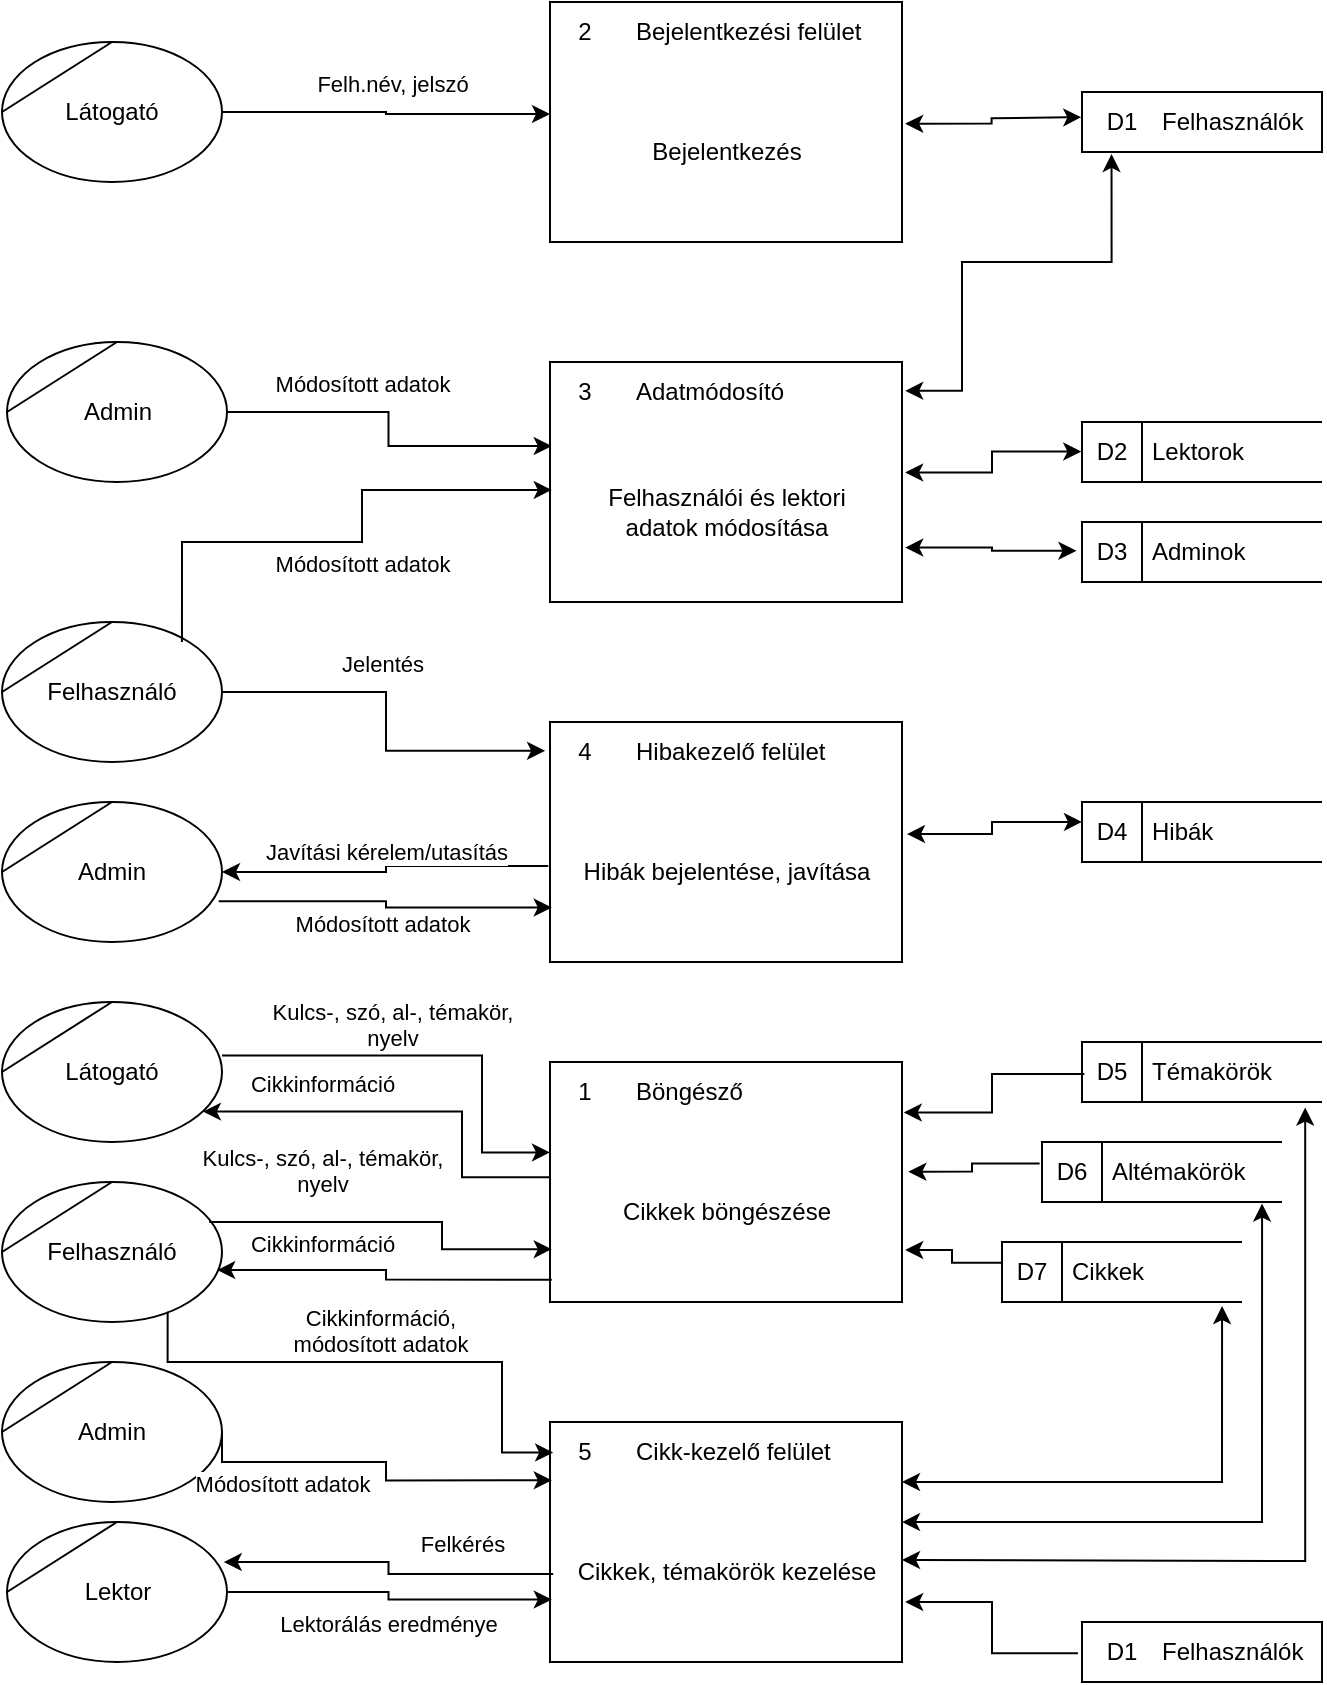 <mxfile version="20.8.20" type="device"><diagram name="Page-1" id="jzvVOoYqFO0g2pfNJ2Cv"><mxGraphModel dx="1050" dy="569" grid="1" gridSize="10" guides="1" tooltips="1" connect="1" arrows="1" fold="1" page="1" pageScale="1" pageWidth="827" pageHeight="1169" math="0" shadow="0"><root><mxCell id="0"/><mxCell id="1" parent="0"/><mxCell id="0xVu2F42CmtTnbVJ7FAn-28" value="Bejelentkezés" style="html=1;dashed=0;whitespace=wrap;shape=mxgraph.dfd.process;align=center;container=1;collapsible=0;spacingTop=30;" parent="1" vertex="1"><mxGeometry x="334" y="40" width="176" height="120" as="geometry"/></mxCell><mxCell id="0xVu2F42CmtTnbVJ7FAn-29" value="2" style="text;html=1;strokeColor=none;fillColor=none;align=center;verticalAlign=middle;whiteSpace=wrap;rounded=0;movable=0;resizable=0;rotatable=0;cloneable=0;deletable=0;connectable=0;allowArrows=0;pointerEvents=1;" parent="0xVu2F42CmtTnbVJ7FAn-28" vertex="1"><mxGeometry width="35" height="30" as="geometry"/></mxCell><mxCell id="0xVu2F42CmtTnbVJ7FAn-30" value="Bejelentkezési felület" style="text;html=1;strokeColor=none;fillColor=none;align=left;verticalAlign=middle;whiteSpace=wrap;rounded=0;movable=0;resizable=0;connectable=0;allowArrows=0;rotatable=0;cloneable=0;deletable=0;spacingLeft=6;autosize=1;resizeWidth=0;" parent="0xVu2F42CmtTnbVJ7FAn-28" vertex="1"><mxGeometry x="35" width="140" height="30" as="geometry"/></mxCell><mxCell id="0xVu2F42CmtTnbVJ7FAn-31" value="Felh.név, jelszó" style="endArrow=classic;html=1;rounded=0;verticalAlign=bottom;edgeStyle=orthogonalEdgeStyle;exitX=1;exitY=0.5;exitDx=0;exitDy=0;entryX=0;entryY=0.467;entryDx=0;entryDy=0;entryPerimeter=0;" parent="1" source="0xVu2F42CmtTnbVJ7FAn-78" target="0xVu2F42CmtTnbVJ7FAn-28" edge="1"><mxGeometry x="0.054" y="6" width="50" height="50" relative="1" as="geometry"><mxPoint x="200" y="89.5" as="sourcePoint"/><mxPoint x="320" y="89.5" as="targetPoint"/><mxPoint x="-1" as="offset"/></mxGeometry></mxCell><mxCell id="0xVu2F42CmtTnbVJ7FAn-32" value="Kulcs-, szó, al-, témakör, &lt;br&gt;nyelv" style="endArrow=classic;html=1;rounded=0;verticalAlign=bottom;edgeStyle=orthogonalEdgeStyle;entryX=0;entryY=0.377;entryDx=0;entryDy=0;entryPerimeter=0;exitX=1;exitY=0.383;exitDx=0;exitDy=0;exitPerimeter=0;" parent="1" source="0xVu2F42CmtTnbVJ7FAn-64" target="0xVu2F42CmtTnbVJ7FAn-61" edge="1"><mxGeometry x="-0.228" y="-3" width="50" height="50" relative="1" as="geometry"><mxPoint x="190" y="584.5" as="sourcePoint"/><mxPoint x="310" y="584.5" as="targetPoint"/><Array as="points"><mxPoint x="300" y="567"/><mxPoint x="300" y="615"/></Array><mxPoint x="3" y="-3" as="offset"/></mxGeometry></mxCell><mxCell id="0xVu2F42CmtTnbVJ7FAn-33" value="Cikkinformáció" style="endArrow=classic;html=1;rounded=0;verticalAlign=bottom;entryX=0.913;entryY=0.783;entryDx=0;entryDy=0;edgeStyle=orthogonalEdgeStyle;exitX=0.005;exitY=0.48;exitDx=0;exitDy=0;exitPerimeter=0;entryPerimeter=0;" parent="1" source="0xVu2F42CmtTnbVJ7FAn-61" target="0xVu2F42CmtTnbVJ7FAn-64" edge="1"><mxGeometry x="0.425" y="-5" width="50" height="50" relative="1" as="geometry"><mxPoint x="320" y="660" as="sourcePoint"/><mxPoint x="200" y="660" as="targetPoint"/><Array as="points"><mxPoint x="290" y="628"/><mxPoint x="290" y="595"/></Array><mxPoint as="offset"/></mxGeometry></mxCell><mxCell id="0xVu2F42CmtTnbVJ7FAn-43" value="Módosított adatok" style="endArrow=classic;html=1;rounded=0;verticalAlign=bottom;edgeStyle=orthogonalEdgeStyle;exitX=1;exitY=0.5;exitDx=0;exitDy=0;entryX=0.005;entryY=0.35;entryDx=0;entryDy=0;entryPerimeter=0;" parent="1" source="0xVu2F42CmtTnbVJ7FAn-93" target="0xVu2F42CmtTnbVJ7FAn-85" edge="1"><mxGeometry x="-0.247" y="5" width="50" height="50" relative="1" as="geometry"><mxPoint x="200" y="259.5" as="sourcePoint"/><mxPoint x="320" y="259.5" as="targetPoint"/><mxPoint as="offset"/></mxGeometry></mxCell><mxCell id="0xVu2F42CmtTnbVJ7FAn-44" value="Hibák bejelentése, javítása" style="html=1;dashed=0;whitespace=wrap;shape=mxgraph.dfd.process;align=center;container=1;collapsible=0;spacingTop=30;" parent="1" vertex="1"><mxGeometry x="334" y="400" width="176" height="120" as="geometry"/></mxCell><mxCell id="0xVu2F42CmtTnbVJ7FAn-45" value="4" style="text;html=1;strokeColor=none;fillColor=none;align=center;verticalAlign=middle;whiteSpace=wrap;rounded=0;movable=0;resizable=0;rotatable=0;cloneable=0;deletable=0;connectable=0;allowArrows=0;pointerEvents=1;" parent="0xVu2F42CmtTnbVJ7FAn-44" vertex="1"><mxGeometry width="35" height="30" as="geometry"/></mxCell><mxCell id="0xVu2F42CmtTnbVJ7FAn-46" value="Hibakezelő felület" style="text;html=1;strokeColor=none;fillColor=none;align=left;verticalAlign=middle;whiteSpace=wrap;rounded=0;movable=0;resizable=0;connectable=0;allowArrows=0;rotatable=0;cloneable=0;deletable=0;spacingLeft=6;autosize=1;resizeWidth=0;" parent="0xVu2F42CmtTnbVJ7FAn-44" vertex="1"><mxGeometry x="35" width="120" height="30" as="geometry"/></mxCell><mxCell id="0xVu2F42CmtTnbVJ7FAn-50" value="Cikkek, témakörök kezelése" style="html=1;dashed=0;whitespace=wrap;shape=mxgraph.dfd.process;align=center;container=1;collapsible=0;spacingTop=30;" parent="1" vertex="1"><mxGeometry x="334" y="750" width="176" height="120" as="geometry"/></mxCell><mxCell id="0xVu2F42CmtTnbVJ7FAn-51" value="5" style="text;html=1;strokeColor=none;fillColor=none;align=center;verticalAlign=middle;whiteSpace=wrap;rounded=0;movable=0;resizable=0;rotatable=0;cloneable=0;deletable=0;connectable=0;allowArrows=0;pointerEvents=1;" parent="0xVu2F42CmtTnbVJ7FAn-50" vertex="1"><mxGeometry width="35" height="30" as="geometry"/></mxCell><mxCell id="0xVu2F42CmtTnbVJ7FAn-52" value="Cikk-kezelő felület" style="text;html=1;strokeColor=none;fillColor=none;align=left;verticalAlign=middle;whiteSpace=wrap;rounded=0;movable=0;resizable=0;connectable=0;allowArrows=0;rotatable=0;cloneable=0;deletable=0;spacingLeft=6;autosize=1;resizeWidth=0;" parent="0xVu2F42CmtTnbVJ7FAn-50" vertex="1"><mxGeometry x="35" width="120" height="30" as="geometry"/></mxCell><mxCell id="0xVu2F42CmtTnbVJ7FAn-53" value="Jelentés" style="endArrow=classic;html=1;rounded=0;verticalAlign=bottom;exitX=1;exitY=0.5;exitDx=0;exitDy=0;edgeStyle=orthogonalEdgeStyle;entryX=-0.014;entryY=0.12;entryDx=0;entryDy=0;entryPerimeter=0;" parent="1" source="0xVu2F42CmtTnbVJ7FAn-100" target="0xVu2F42CmtTnbVJ7FAn-44" edge="1"><mxGeometry x="-0.162" y="5" width="50" height="50" relative="1" as="geometry"><mxPoint x="190" y="414.5" as="sourcePoint"/><mxPoint x="310" y="414.5" as="targetPoint"/><mxPoint as="offset"/></mxGeometry></mxCell><mxCell id="0xVu2F42CmtTnbVJ7FAn-57" value="Lektorálás eredménye" style="endArrow=classic;html=1;rounded=0;verticalAlign=bottom;edgeStyle=orthogonalEdgeStyle;entryX=0.005;entryY=0.74;entryDx=0;entryDy=0;entryPerimeter=0;exitX=1;exitY=0.5;exitDx=0;exitDy=0;" parent="1" target="0xVu2F42CmtTnbVJ7FAn-50" edge="1" source="0xVu2F42CmtTnbVJ7FAn-126"><mxGeometry x="0.018" y="-21" width="50" height="50" relative="1" as="geometry"><mxPoint x="170.775" y="804.8" as="sourcePoint"/><mxPoint x="310" y="860" as="targetPoint"/><mxPoint as="offset"/></mxGeometry></mxCell><mxCell id="0xVu2F42CmtTnbVJ7FAn-58" value="Felkérés" style="endArrow=classic;html=1;rounded=0;verticalAlign=bottom;entryX=0.985;entryY=0.286;entryDx=0;entryDy=0;exitX=0.009;exitY=0.633;exitDx=0;exitDy=0;exitPerimeter=0;edgeStyle=orthogonalEdgeStyle;entryPerimeter=0;" parent="1" source="0xVu2F42CmtTnbVJ7FAn-50" edge="1" target="0xVu2F42CmtTnbVJ7FAn-126"><mxGeometry x="-0.466" y="-6" width="50" height="50" relative="1" as="geometry"><mxPoint x="310" y="824.5" as="sourcePoint"/><mxPoint x="172.5" y="795" as="targetPoint"/><mxPoint as="offset"/></mxGeometry></mxCell><mxCell id="0xVu2F42CmtTnbVJ7FAn-61" value="Cikkek böngészése" style="html=1;dashed=0;whitespace=wrap;shape=mxgraph.dfd.process2;align=center;container=1;collapsible=0;spacingTop=30;" parent="1" vertex="1"><mxGeometry x="334" y="570" width="176" height="120" as="geometry"/></mxCell><mxCell id="0xVu2F42CmtTnbVJ7FAn-62" value="1" style="text;html=1;strokeColor=none;fillColor=none;align=center;verticalAlign=middle;whiteSpace=wrap;rounded=0;connectable=0;allowArrows=0;editable=1;movable=0;resizable=0;rotatable=0;deletable=0;locked=0;cloneable=0;" parent="0xVu2F42CmtTnbVJ7FAn-61" vertex="1"><mxGeometry width="35" height="30" as="geometry"/></mxCell><mxCell id="0xVu2F42CmtTnbVJ7FAn-63" value="Böngésző&amp;nbsp;" style="text;strokeColor=none;fillColor=none;align=left;verticalAlign=middle;whiteSpace=wrap;rounded=0;autosize=1;connectable=0;allowArrows=0;movable=0;resizable=0;rotatable=0;deletable=0;cloneable=0;spacingLeft=6;fontStyle=0;html=1;" parent="0xVu2F42CmtTnbVJ7FAn-61" vertex="1"><mxGeometry x="35" width="80" height="30" as="geometry"/></mxCell><mxCell id="0xVu2F42CmtTnbVJ7FAn-64" value="Látogató" style="shape=stencil(tZRtjoMgEIZPw98GJR6gYXfvQe10nZQCAbYft99RNKlW7GajiTGZeeXhnZGBCRka5YCVvGHig5VlwTm9Kb5NYhUc1DElr8qjOmhISojenuGGx9gz0DTgMbaq+GR8T9+0j5C1NYYgaE0YKU86wRQaWsvvCdZv/xhFjvgXiOB7kynLyq+/Y3fVNuBiI79j7OB+db/rgceOi61+3Grg4v9YISmTO9xCHlR9/vb2xxxnzYDW6AK8OfLTeZzO66ynzM5CnqyHBUsn1DqN9UITnWoH/kUY5Iu9PtVUzRY1jx4IGk22K9UioSs+44+uvFxl3bKX1nTZdE12iV8=);whiteSpace=wrap;html=1;" parent="1" vertex="1"><mxGeometry x="60" y="540" width="110" height="70" as="geometry"/></mxCell><mxCell id="0xVu2F42CmtTnbVJ7FAn-65" value="Felhasználó" style="shape=stencil(tZRtjoMgEIZPw98GJR6gYXfvQe10nZQCAbYft99RNKlW7GajiTGZeeXhnZGBCRka5YCVvGHig5VlwTm9Kb5NYhUc1DElr8qjOmhISojenuGGx9gz0DTgMbaq+GR8T9+0j5C1NYYgaE0YKU86wRQaWsvvCdZv/xhFjvgXiOB7kynLyq+/Y3fVNuBiI79j7OB+db/rgceOi61+3Grg4v9YISmTO9xCHlR9/vb2xxxnzYDW6AK8OfLTeZzO66ynzM5CnqyHBUsn1DqN9UITnWoH/kUY5Iu9PtVUzRY1jx4IGk22K9UioSs+44+uvFxl3bKX1nTZdE12iV8=);whiteSpace=wrap;html=1;" parent="1" vertex="1"><mxGeometry x="60" y="630" width="110" height="70" as="geometry"/></mxCell><mxCell id="0xVu2F42CmtTnbVJ7FAn-78" value="Látogató" style="shape=stencil(tZRtjoMgEIZPw98GJR6gYXfvQe10nZQCAbYft99RNKlW7GajiTGZeeXhnZGBCRka5YCVvGHig5VlwTm9Kb5NYhUc1DElr8qjOmhISojenuGGx9gz0DTgMbaq+GR8T9+0j5C1NYYgaE0YKU86wRQaWsvvCdZv/xhFjvgXiOB7kynLyq+/Y3fVNuBiI79j7OB+db/rgceOi61+3Grg4v9YISmTO9xCHlR9/vb2xxxnzYDW6AK8OfLTeZzO66ynzM5CnqyHBUsn1DqN9UITnWoH/kUY5Iu9PtVUzRY1jx4IGk22K9UioSs+44+uvFxl3bKX1nTZdE12iV8=);whiteSpace=wrap;html=1;" parent="1" vertex="1"><mxGeometry x="60" y="60" width="110" height="70" as="geometry"/></mxCell><mxCell id="0xVu2F42CmtTnbVJ7FAn-85" value="Felhasználói és lektori&lt;br style=&quot;border-color: var(--border-color);&quot;&gt;adatok módosítása" style="html=1;dashed=0;whitespace=wrap;shape=mxgraph.dfd.process2;align=center;container=1;collapsible=0;spacingTop=30;" parent="1" vertex="1"><mxGeometry x="334" y="220" width="176" height="120" as="geometry"/></mxCell><mxCell id="0xVu2F42CmtTnbVJ7FAn-86" value="3" style="text;html=1;strokeColor=none;fillColor=none;align=center;verticalAlign=middle;whiteSpace=wrap;rounded=0;connectable=0;allowArrows=0;editable=1;movable=0;resizable=0;rotatable=0;deletable=0;locked=0;cloneable=0;" parent="0xVu2F42CmtTnbVJ7FAn-85" vertex="1"><mxGeometry width="35" height="30" as="geometry"/></mxCell><mxCell id="0xVu2F42CmtTnbVJ7FAn-87" value="Adatmódosító&amp;nbsp;" style="text;strokeColor=none;fillColor=none;align=left;verticalAlign=middle;whiteSpace=wrap;rounded=0;autosize=1;connectable=0;allowArrows=0;movable=0;resizable=0;rotatable=0;deletable=0;cloneable=0;spacingLeft=6;fontStyle=0;html=1;" parent="0xVu2F42CmtTnbVJ7FAn-85" vertex="1"><mxGeometry x="35" width="100" height="30" as="geometry"/></mxCell><mxCell id="0xVu2F42CmtTnbVJ7FAn-93" value="Admin" style="shape=stencil(tZRtjoMgEIZPw98GJR6gYXfvQe10nZQCAbYft99RNKlW7GajiTGZeeXhnZGBCRka5YCVvGHig5VlwTm9Kb5NYhUc1DElr8qjOmhISojenuGGx9gz0DTgMbaq+GR8T9+0j5C1NYYgaE0YKU86wRQaWsvvCdZv/xhFjvgXiOB7kynLyq+/Y3fVNuBiI79j7OB+db/rgceOi61+3Grg4v9YISmTO9xCHlR9/vb2xxxnzYDW6AK8OfLTeZzO66ynzM5CnqyHBUsn1DqN9UITnWoH/kUY5Iu9PtVUzRY1jx4IGk22K9UioSs+44+uvFxl3bKX1nTZdE12iV8=);whiteSpace=wrap;html=1;" parent="1" vertex="1"><mxGeometry x="62.5" y="210" width="110" height="70" as="geometry"/></mxCell><mxCell id="0xVu2F42CmtTnbVJ7FAn-98" value="Hibák" style="html=1;dashed=0;whitespace=wrap;shape=mxgraph.dfd.dataStoreID;align=left;spacingLeft=33;container=1;collapsible=0;autosize=0;" parent="1" vertex="1"><mxGeometry x="600" y="440" width="120" height="30" as="geometry"/></mxCell><mxCell id="0xVu2F42CmtTnbVJ7FAn-99" value="D4" style="text;html=1;strokeColor=none;fillColor=none;align=center;verticalAlign=middle;whiteSpace=wrap;rounded=0;movable=0;resizable=0;rotatable=0;cloneable=0;deletable=0;allowArrows=0;connectable=0;" parent="0xVu2F42CmtTnbVJ7FAn-98" vertex="1"><mxGeometry width="30" height="30" as="geometry"/></mxCell><mxCell id="0xVu2F42CmtTnbVJ7FAn-100" value="Felhasználó" style="shape=stencil(tZRtjoMgEIZPw98GJR6gYXfvQe10nZQCAbYft99RNKlW7GajiTGZeeXhnZGBCRka5YCVvGHig5VlwTm9Kb5NYhUc1DElr8qjOmhISojenuGGx9gz0DTgMbaq+GR8T9+0j5C1NYYgaE0YKU86wRQaWsvvCdZv/xhFjvgXiOB7kynLyq+/Y3fVNuBiI79j7OB+db/rgceOi61+3Grg4v9YISmTO9xCHlR9/vb2xxxnzYDW6AK8OfLTeZzO66ynzM5CnqyHBUsn1DqN9UITnWoH/kUY5Iu9PtVUzRY1jx4IGk22K9UioSs+44+uvFxl3bKX1nTZdE12iV8=);whiteSpace=wrap;html=1;" parent="1" vertex="1"><mxGeometry x="60" y="350" width="110" height="70" as="geometry"/></mxCell><mxCell id="0xVu2F42CmtTnbVJ7FAn-101" value="Admin" style="shape=stencil(tZRtjoMgEIZPw98GJR6gYXfvQe10nZQCAbYft99RNKlW7GajiTGZeeXhnZGBCRka5YCVvGHig5VlwTm9Kb5NYhUc1DElr8qjOmhISojenuGGx9gz0DTgMbaq+GR8T9+0j5C1NYYgaE0YKU86wRQaWsvvCdZv/xhFjvgXiOB7kynLyq+/Y3fVNuBiI79j7OB+db/rgceOi61+3Grg4v9YISmTO9xCHlR9/vb2xxxnzYDW6AK8OfLTeZzO66ynzM5CnqyHBUsn1DqN9UITnWoH/kUY5Iu9PtVUzRY1jx4IGk22K9UioSs+44+uvFxl3bKX1nTZdE12iV8=);whiteSpace=wrap;html=1;" parent="1" vertex="1"><mxGeometry x="60" y="440" width="110" height="70" as="geometry"/></mxCell><mxCell id="0xVu2F42CmtTnbVJ7FAn-102" value="Cikkinformáció,&lt;br&gt;módosított adatok" style="endArrow=classic;html=1;rounded=0;verticalAlign=bottom;exitX=0.753;exitY=0.926;exitDx=0;exitDy=0;exitPerimeter=0;entryX=0.009;entryY=0.127;entryDx=0;entryDy=0;entryPerimeter=0;edgeStyle=orthogonalEdgeStyle;" parent="1" source="0xVu2F42CmtTnbVJ7FAn-65" target="0xVu2F42CmtTnbVJ7FAn-50" edge="1"><mxGeometry width="50" height="50" relative="1" as="geometry"><mxPoint x="160" y="740" as="sourcePoint"/><mxPoint x="280" y="740" as="targetPoint"/><Array as="points"><mxPoint x="143" y="720"/><mxPoint x="310" y="720"/><mxPoint x="310" y="765"/></Array></mxGeometry></mxCell><mxCell id="0xVu2F42CmtTnbVJ7FAn-104" value="Kulcs-, szó, al-, témakör,&lt;br style=&quot;border-color: var(--border-color);&quot;&gt;nyelv" style="endArrow=classic;html=1;rounded=0;verticalAlign=bottom;edgeStyle=orthogonalEdgeStyle;exitX=0.942;exitY=0.286;exitDx=0;exitDy=0;exitPerimeter=0;entryX=0.005;entryY=0.78;entryDx=0;entryDy=0;entryPerimeter=0;" parent="1" source="0xVu2F42CmtTnbVJ7FAn-65" target="0xVu2F42CmtTnbVJ7FAn-61" edge="1"><mxGeometry x="-0.39" y="10" width="50" height="50" relative="1" as="geometry"><mxPoint x="200" y="664.5" as="sourcePoint"/><mxPoint x="320" y="664.5" as="targetPoint"/><Array as="points"><mxPoint x="280" y="650"/><mxPoint x="280" y="664"/></Array><mxPoint as="offset"/></mxGeometry></mxCell><mxCell id="0xVu2F42CmtTnbVJ7FAn-105" value="Cikkinformáció" style="endArrow=classic;html=1;rounded=0;verticalAlign=bottom;entryX=0.978;entryY=0.629;entryDx=0;entryDy=0;entryPerimeter=0;exitX=0.005;exitY=0.907;exitDx=0;exitDy=0;exitPerimeter=0;edgeStyle=orthogonalEdgeStyle;" parent="1" source="0xVu2F42CmtTnbVJ7FAn-61" target="0xVu2F42CmtTnbVJ7FAn-65" edge="1"><mxGeometry x="0.391" y="-4" width="50" height="50" relative="1" as="geometry"><mxPoint x="330" y="680" as="sourcePoint"/><mxPoint x="430" y="680" as="targetPoint"/><mxPoint as="offset"/></mxGeometry></mxCell><mxCell id="0xVu2F42CmtTnbVJ7FAn-109" value="Módosított adatok" style="endArrow=classic;html=1;rounded=0;verticalAlign=bottom;edgeStyle=orthogonalEdgeStyle;entryX=0.005;entryY=0.533;entryDx=0;entryDy=0;entryPerimeter=0;exitX=0.818;exitY=0.143;exitDx=0;exitDy=0;exitPerimeter=0;" parent="1" source="0xVu2F42CmtTnbVJ7FAn-100" target="0xVu2F42CmtTnbVJ7FAn-85" edge="1"><mxGeometry x="0.073" y="-20" width="50" height="50" relative="1" as="geometry"><mxPoint x="170" y="320" as="sourcePoint"/><mxPoint x="290" y="320" as="targetPoint"/><Array as="points"><mxPoint x="150" y="310"/><mxPoint x="240" y="310"/><mxPoint x="240" y="284"/></Array><mxPoint x="-20" y="20" as="offset"/></mxGeometry></mxCell><mxCell id="0xVu2F42CmtTnbVJ7FAn-115" value="" style="endArrow=classic;startArrow=classic;html=1;rounded=0;verticalAlign=bottom;edgeStyle=orthogonalEdgeStyle;exitX=1.009;exitY=0.507;exitDx=0;exitDy=0;exitPerimeter=0;entryX=-0.003;entryY=0.42;entryDx=0;entryDy=0;entryPerimeter=0;" parent="1" source="0xVu2F42CmtTnbVJ7FAn-28" edge="1"><mxGeometry width="50" height="50" relative="1" as="geometry"><mxPoint x="510" y="50" as="sourcePoint"/><mxPoint x="599.64" y="97.6" as="targetPoint"/></mxGeometry></mxCell><mxCell id="0xVu2F42CmtTnbVJ7FAn-116" value="" style="endArrow=classic;startArrow=classic;html=1;rounded=0;verticalAlign=bottom;edgeStyle=orthogonalEdgeStyle;entryX=0.123;entryY=1.033;entryDx=0;entryDy=0;entryPerimeter=0;exitX=1.009;exitY=0.12;exitDx=0;exitDy=0;exitPerimeter=0;" parent="1" source="0xVu2F42CmtTnbVJ7FAn-85" edge="1"><mxGeometry width="50" height="50" relative="1" as="geometry"><mxPoint x="550" y="180" as="sourcePoint"/><mxPoint x="614.76" y="115.99" as="targetPoint"/><Array as="points"><mxPoint x="540" y="234"/><mxPoint x="540" y="170"/><mxPoint x="615" y="170"/></Array></mxGeometry></mxCell><mxCell id="0xVu2F42CmtTnbVJ7FAn-118" value="Adminok" style="html=1;dashed=0;whitespace=wrap;shape=mxgraph.dfd.dataStoreID;align=left;spacingLeft=33;container=1;collapsible=0;autosize=0;" parent="1" vertex="1"><mxGeometry x="600" y="300" width="120" height="30" as="geometry"/></mxCell><mxCell id="0xVu2F42CmtTnbVJ7FAn-119" value="D3" style="text;html=1;strokeColor=none;fillColor=none;align=center;verticalAlign=middle;whiteSpace=wrap;rounded=0;movable=0;resizable=0;rotatable=0;cloneable=0;deletable=0;allowArrows=0;connectable=0;" parent="0xVu2F42CmtTnbVJ7FAn-118" vertex="1"><mxGeometry width="30" height="30" as="geometry"/></mxCell><mxCell id="0xVu2F42CmtTnbVJ7FAn-120" value="" style="endArrow=classic;startArrow=classic;html=1;rounded=0;verticalAlign=bottom;edgeStyle=orthogonalEdgeStyle;entryX=-0.023;entryY=0.48;entryDx=0;entryDy=0;entryPerimeter=0;exitX=1.009;exitY=0.773;exitDx=0;exitDy=0;exitPerimeter=0;" parent="1" source="0xVu2F42CmtTnbVJ7FAn-85" target="0xVu2F42CmtTnbVJ7FAn-118" edge="1"><mxGeometry y="10" width="50" height="50" relative="1" as="geometry"><mxPoint x="510" y="350" as="sourcePoint"/><mxPoint x="630" y="350" as="targetPoint"/><mxPoint as="offset"/></mxGeometry></mxCell><mxCell id="0xVu2F42CmtTnbVJ7FAn-123" value="" style="endArrow=classic;startArrow=classic;html=1;rounded=0;verticalAlign=bottom;edgeStyle=orthogonalEdgeStyle;exitX=1.014;exitY=0.467;exitDx=0;exitDy=0;exitPerimeter=0;entryX=0;entryY=0.333;entryDx=0;entryDy=0;entryPerimeter=0;" parent="1" source="0xVu2F42CmtTnbVJ7FAn-44" target="0xVu2F42CmtTnbVJ7FAn-98" edge="1"><mxGeometry width="50" height="50" relative="1" as="geometry"><mxPoint x="540" y="410" as="sourcePoint"/><mxPoint x="660" y="410" as="targetPoint"/></mxGeometry></mxCell><mxCell id="0xVu2F42CmtTnbVJ7FAn-126" value="Lektor" style="shape=stencil(tZRtjoMgEIZPw98GJR6gYXfvQe10nZQCAbYft99RNKlW7GajiTGZeeXhnZGBCRka5YCVvGHig5VlwTm9Kb5NYhUc1DElr8qjOmhISojenuGGx9gz0DTgMbaq+GR8T9+0j5C1NYYgaE0YKU86wRQaWsvvCdZv/xhFjvgXiOB7kynLyq+/Y3fVNuBiI79j7OB+db/rgceOi61+3Grg4v9YISmTO9xCHlR9/vb2xxxnzYDW6AK8OfLTeZzO66ynzM5CnqyHBUsn1DqN9UITnWoH/kUY5Iu9PtVUzRY1jx4IGk22K9UioSs+44+uvFxl3bKX1nTZdE12iV8=);whiteSpace=wrap;html=1;" parent="1" vertex="1"><mxGeometry x="62.5" y="800" width="110" height="70" as="geometry"/></mxCell><mxCell id="0xVu2F42CmtTnbVJ7FAn-127" value="Lektorok" style="html=1;dashed=0;whitespace=wrap;shape=mxgraph.dfd.dataStoreID;align=left;spacingLeft=33;container=1;collapsible=0;autosize=0;" parent="1" vertex="1"><mxGeometry x="600" y="250" width="120" height="30" as="geometry"/></mxCell><mxCell id="0xVu2F42CmtTnbVJ7FAn-128" value="D2" style="text;html=1;strokeColor=none;fillColor=none;align=center;verticalAlign=middle;whiteSpace=wrap;rounded=0;movable=0;resizable=0;rotatable=0;cloneable=0;deletable=0;allowArrows=0;connectable=0;" parent="0xVu2F42CmtTnbVJ7FAn-127" vertex="1"><mxGeometry width="30" height="30" as="geometry"/></mxCell><mxCell id="0xVu2F42CmtTnbVJ7FAn-129" value="" style="endArrow=classic;startArrow=classic;html=1;rounded=0;verticalAlign=bottom;exitX=1.009;exitY=0.46;exitDx=0;exitDy=0;exitPerimeter=0;entryX=-0.003;entryY=0.493;entryDx=0;entryDy=0;entryPerimeter=0;edgeStyle=orthogonalEdgeStyle;" parent="1" source="0xVu2F42CmtTnbVJ7FAn-85" target="0xVu2F42CmtTnbVJ7FAn-127" edge="1"><mxGeometry x="0.333" y="10" width="50" height="50" relative="1" as="geometry"><mxPoint x="590" y="210" as="sourcePoint"/><mxPoint x="710" y="210" as="targetPoint"/><mxPoint as="offset"/></mxGeometry></mxCell><mxCell id="0xVu2F42CmtTnbVJ7FAn-130" value="Javítási kérelem/utasítás" style="endArrow=classic;html=1;rounded=0;verticalAlign=bottom;entryX=1;entryY=0.5;entryDx=0;entryDy=0;exitX=-0.005;exitY=0.6;exitDx=0;exitDy=0;exitPerimeter=0;edgeStyle=orthogonalEdgeStyle;" parent="1" source="0xVu2F42CmtTnbVJ7FAn-44" target="0xVu2F42CmtTnbVJ7FAn-101" edge="1"><mxGeometry width="50" height="50" relative="1" as="geometry"><mxPoint x="214" y="540" as="sourcePoint"/><mxPoint x="334" y="540" as="targetPoint"/></mxGeometry></mxCell><mxCell id="0xVu2F42CmtTnbVJ7FAn-131" value="Módosított adatok" style="endArrow=classic;html=1;rounded=0;verticalAlign=bottom;exitX=0.985;exitY=0.709;exitDx=0;exitDy=0;exitPerimeter=0;entryX=0.005;entryY=0.773;entryDx=0;entryDy=0;entryPerimeter=0;edgeStyle=orthogonalEdgeStyle;" parent="1" source="0xVu2F42CmtTnbVJ7FAn-101" target="0xVu2F42CmtTnbVJ7FAn-44" edge="1"><mxGeometry x="0.023" y="-17" width="50" height="50" relative="1" as="geometry"><mxPoint x="200" y="500" as="sourcePoint"/><mxPoint x="320" y="500" as="targetPoint"/><mxPoint x="-2" as="offset"/></mxGeometry></mxCell><mxCell id="0xVu2F42CmtTnbVJ7FAn-132" value="Témakörök" style="html=1;dashed=0;whitespace=wrap;shape=mxgraph.dfd.dataStoreID;align=left;spacingLeft=33;container=1;collapsible=0;autosize=0;" parent="1" vertex="1"><mxGeometry x="600" y="560" width="120" height="30" as="geometry"/></mxCell><mxCell id="0xVu2F42CmtTnbVJ7FAn-133" value="D5" style="text;html=1;strokeColor=none;fillColor=none;align=center;verticalAlign=middle;whiteSpace=wrap;rounded=0;movable=0;resizable=0;rotatable=0;cloneable=0;deletable=0;allowArrows=0;connectable=0;" parent="0xVu2F42CmtTnbVJ7FAn-132" vertex="1"><mxGeometry width="30" height="30" as="geometry"/></mxCell><mxCell id="0xVu2F42CmtTnbVJ7FAn-134" value="Altémakörök" style="html=1;dashed=0;whitespace=wrap;shape=mxgraph.dfd.dataStoreID;align=left;spacingLeft=33;container=1;collapsible=0;autosize=0;" parent="1" vertex="1"><mxGeometry x="580" y="610" width="120" height="30" as="geometry"/></mxCell><mxCell id="0xVu2F42CmtTnbVJ7FAn-135" value="D6" style="text;html=1;strokeColor=none;fillColor=none;align=center;verticalAlign=middle;whiteSpace=wrap;rounded=0;movable=0;resizable=0;rotatable=0;cloneable=0;deletable=0;allowArrows=0;connectable=0;" parent="0xVu2F42CmtTnbVJ7FAn-134" vertex="1"><mxGeometry width="30" height="30" as="geometry"/></mxCell><mxCell id="0xVu2F42CmtTnbVJ7FAn-136" value="Cikkek" style="html=1;dashed=0;whitespace=wrap;shape=mxgraph.dfd.dataStoreID;align=left;spacingLeft=33;container=1;collapsible=0;autosize=0;" parent="1" vertex="1"><mxGeometry x="560" y="660" width="120" height="30" as="geometry"/></mxCell><mxCell id="0xVu2F42CmtTnbVJ7FAn-137" value="D7" style="text;html=1;strokeColor=none;fillColor=none;align=center;verticalAlign=middle;whiteSpace=wrap;rounded=0;movable=0;resizable=0;rotatable=0;cloneable=0;deletable=0;allowArrows=0;connectable=0;" parent="0xVu2F42CmtTnbVJ7FAn-136" vertex="1"><mxGeometry width="30" height="30" as="geometry"/></mxCell><mxCell id="0xVu2F42CmtTnbVJ7FAn-138" value="" style="endArrow=classic;html=1;rounded=0;verticalAlign=bottom;edgeStyle=orthogonalEdgeStyle;entryX=1.018;entryY=0.457;entryDx=0;entryDy=0;entryPerimeter=0;exitX=-0.01;exitY=0.36;exitDx=0;exitDy=0;exitPerimeter=0;" parent="1" source="0xVu2F42CmtTnbVJ7FAn-134" target="0xVu2F42CmtTnbVJ7FAn-61" edge="1"><mxGeometry width="50" height="50" relative="1" as="geometry"><mxPoint x="550" y="710" as="sourcePoint"/><mxPoint x="670" y="710" as="targetPoint"/></mxGeometry></mxCell><mxCell id="0xVu2F42CmtTnbVJ7FAn-139" value="" style="endArrow=classic;html=1;rounded=0;verticalAlign=bottom;edgeStyle=orthogonalEdgeStyle;entryX=1.005;entryY=0.21;entryDx=0;entryDy=0;entryPerimeter=0;exitX=0.01;exitY=0.533;exitDx=0;exitDy=0;exitPerimeter=0;" parent="1" source="0xVu2F42CmtTnbVJ7FAn-132" target="0xVu2F42CmtTnbVJ7FAn-61" edge="1"><mxGeometry width="50" height="50" relative="1" as="geometry"><mxPoint x="560" y="720" as="sourcePoint"/><mxPoint x="680" y="720" as="targetPoint"/></mxGeometry></mxCell><mxCell id="0xVu2F42CmtTnbVJ7FAn-140" value="" style="endArrow=classic;html=1;rounded=0;verticalAlign=bottom;edgeStyle=orthogonalEdgeStyle;entryX=1.009;entryY=0.783;entryDx=0;entryDy=0;entryPerimeter=0;exitX=0.003;exitY=0.347;exitDx=0;exitDy=0;exitPerimeter=0;" parent="1" source="0xVu2F42CmtTnbVJ7FAn-136" target="0xVu2F42CmtTnbVJ7FAn-61" edge="1"><mxGeometry width="50" height="50" relative="1" as="geometry"><mxPoint x="570" y="730" as="sourcePoint"/><mxPoint x="690" y="730" as="targetPoint"/></mxGeometry></mxCell><mxCell id="0xVu2F42CmtTnbVJ7FAn-141" value="" style="endArrow=classic;startArrow=classic;html=1;rounded=0;verticalAlign=bottom;edgeStyle=orthogonalEdgeStyle;entryX=0.93;entryY=1.093;entryDx=0;entryDy=0;entryPerimeter=0;" parent="1" target="0xVu2F42CmtTnbVJ7FAn-132" edge="1"><mxGeometry x="0.833" y="20" width="50" height="50" relative="1" as="geometry"><mxPoint x="510" y="819" as="sourcePoint"/><mxPoint x="690" y="794.5" as="targetPoint"/><mxPoint as="offset"/></mxGeometry></mxCell><mxCell id="0xVu2F42CmtTnbVJ7FAn-142" value="" style="endArrow=classic;startArrow=classic;html=1;rounded=0;verticalAlign=bottom;edgeStyle=orthogonalEdgeStyle;entryX=0.917;entryY=1.027;entryDx=0;entryDy=0;entryPerimeter=0;exitX=1;exitY=0.417;exitDx=0;exitDy=0;exitPerimeter=0;" parent="1" source="0xVu2F42CmtTnbVJ7FAn-50" target="0xVu2F42CmtTnbVJ7FAn-134" edge="1"><mxGeometry x="0.833" y="20" width="50" height="50" relative="1" as="geometry"><mxPoint x="580" y="804.5" as="sourcePoint"/><mxPoint x="700" y="804.5" as="targetPoint"/><mxPoint as="offset"/></mxGeometry></mxCell><mxCell id="0xVu2F42CmtTnbVJ7FAn-143" value="" style="endArrow=classic;startArrow=classic;html=1;rounded=0;verticalAlign=bottom;edgeStyle=orthogonalEdgeStyle;entryX=0.917;entryY=1.067;entryDx=0;entryDy=0;entryPerimeter=0;" parent="1" target="0xVu2F42CmtTnbVJ7FAn-136" edge="1"><mxGeometry x="0.833" y="20" width="50" height="50" relative="1" as="geometry"><mxPoint x="510" y="780" as="sourcePoint"/><mxPoint x="710" y="814.5" as="targetPoint"/><mxPoint as="offset"/><Array as="points"><mxPoint x="670" y="780"/></Array></mxGeometry></mxCell><mxCell id="pTpe7Yoew8nTrOXJ9f8U-1" value="Felhasználók" style="html=1;dashed=0;whitespace=wrap;shape=mxgraph.dfd.dataStoreID2;align=left;spacingLeft=38;container=1;collapsible=0;" vertex="1" parent="1"><mxGeometry x="600" y="85" width="120" height="30" as="geometry"/></mxCell><mxCell id="pTpe7Yoew8nTrOXJ9f8U-2" value="D1" style="text;html=1;strokeColor=none;fillColor=none;align=center;verticalAlign=middle;whiteSpace=wrap;rounded=0;connectable=0;allowArrows=0;movable=0;resizable=0;rotatable=0;cloneable=0;deletable=0;" vertex="1" parent="pTpe7Yoew8nTrOXJ9f8U-1"><mxGeometry x="5" width="30" height="30" as="geometry"/></mxCell><mxCell id="pTpe7Yoew8nTrOXJ9f8U-3" value="Felhasználók" style="html=1;dashed=0;whitespace=wrap;shape=mxgraph.dfd.dataStoreID2;align=left;spacingLeft=38;container=1;collapsible=0;" vertex="1" parent="1"><mxGeometry x="600" y="850" width="120" height="30" as="geometry"/></mxCell><mxCell id="pTpe7Yoew8nTrOXJ9f8U-4" value="D1" style="text;html=1;strokeColor=none;fillColor=none;align=center;verticalAlign=middle;whiteSpace=wrap;rounded=0;connectable=0;allowArrows=0;movable=0;resizable=0;rotatable=0;cloneable=0;deletable=0;" vertex="1" parent="pTpe7Yoew8nTrOXJ9f8U-3"><mxGeometry x="5" width="30" height="30" as="geometry"/></mxCell><mxCell id="pTpe7Yoew8nTrOXJ9f8U-5" value="" style="endArrow=classic;html=1;rounded=0;verticalAlign=bottom;entryX=1.009;entryY=0.75;entryDx=0;entryDy=0;entryPerimeter=0;exitX=-0.017;exitY=0.52;exitDx=0;exitDy=0;exitPerimeter=0;edgeStyle=orthogonalEdgeStyle;" edge="1" parent="1" source="pTpe7Yoew8nTrOXJ9f8U-3" target="0xVu2F42CmtTnbVJ7FAn-50"><mxGeometry width="50" height="50" relative="1" as="geometry"><mxPoint x="580" y="950" as="sourcePoint"/><mxPoint x="700" y="950" as="targetPoint"/></mxGeometry></mxCell><mxCell id="pTpe7Yoew8nTrOXJ9f8U-6" value="Admin" style="shape=stencil(tZRtjoMgEIZPw98GJR6gYXfvQe10nZQCAbYft99RNKlW7GajiTGZeeXhnZGBCRka5YCVvGHig5VlwTm9Kb5NYhUc1DElr8qjOmhISojenuGGx9gz0DTgMbaq+GR8T9+0j5C1NYYgaE0YKU86wRQaWsvvCdZv/xhFjvgXiOB7kynLyq+/Y3fVNuBiI79j7OB+db/rgceOi61+3Grg4v9YISmTO9xCHlR9/vb2xxxnzYDW6AK8OfLTeZzO66ynzM5CnqyHBUsn1DqN9UITnWoH/kUY5Iu9PtVUzRY1jx4IGk22K9UioSs+44+uvFxl3bKX1nTZdE12iV8=);whiteSpace=wrap;html=1;" vertex="1" parent="1"><mxGeometry x="60" y="720" width="110" height="70" as="geometry"/></mxCell><mxCell id="pTpe7Yoew8nTrOXJ9f8U-7" value="Módosított adatok" style="endArrow=classic;html=1;rounded=0;verticalAlign=bottom;exitX=1;exitY=0.5;exitDx=0;exitDy=0;entryX=0.005;entryY=0.243;entryDx=0;entryDy=0;entryPerimeter=0;edgeStyle=orthogonalEdgeStyle;" edge="1" parent="1" source="pTpe7Yoew8nTrOXJ9f8U-6" target="0xVu2F42CmtTnbVJ7FAn-50"><mxGeometry x="-0.524" y="-20" width="50" height="50" relative="1" as="geometry"><mxPoint x="172.5" y="780" as="sourcePoint"/><mxPoint x="292.5" y="780" as="targetPoint"/><Array as="points"><mxPoint x="170" y="770"/><mxPoint x="252" y="770"/><mxPoint x="252" y="779"/></Array><mxPoint as="offset"/></mxGeometry></mxCell></root></mxGraphModel></diagram></mxfile>